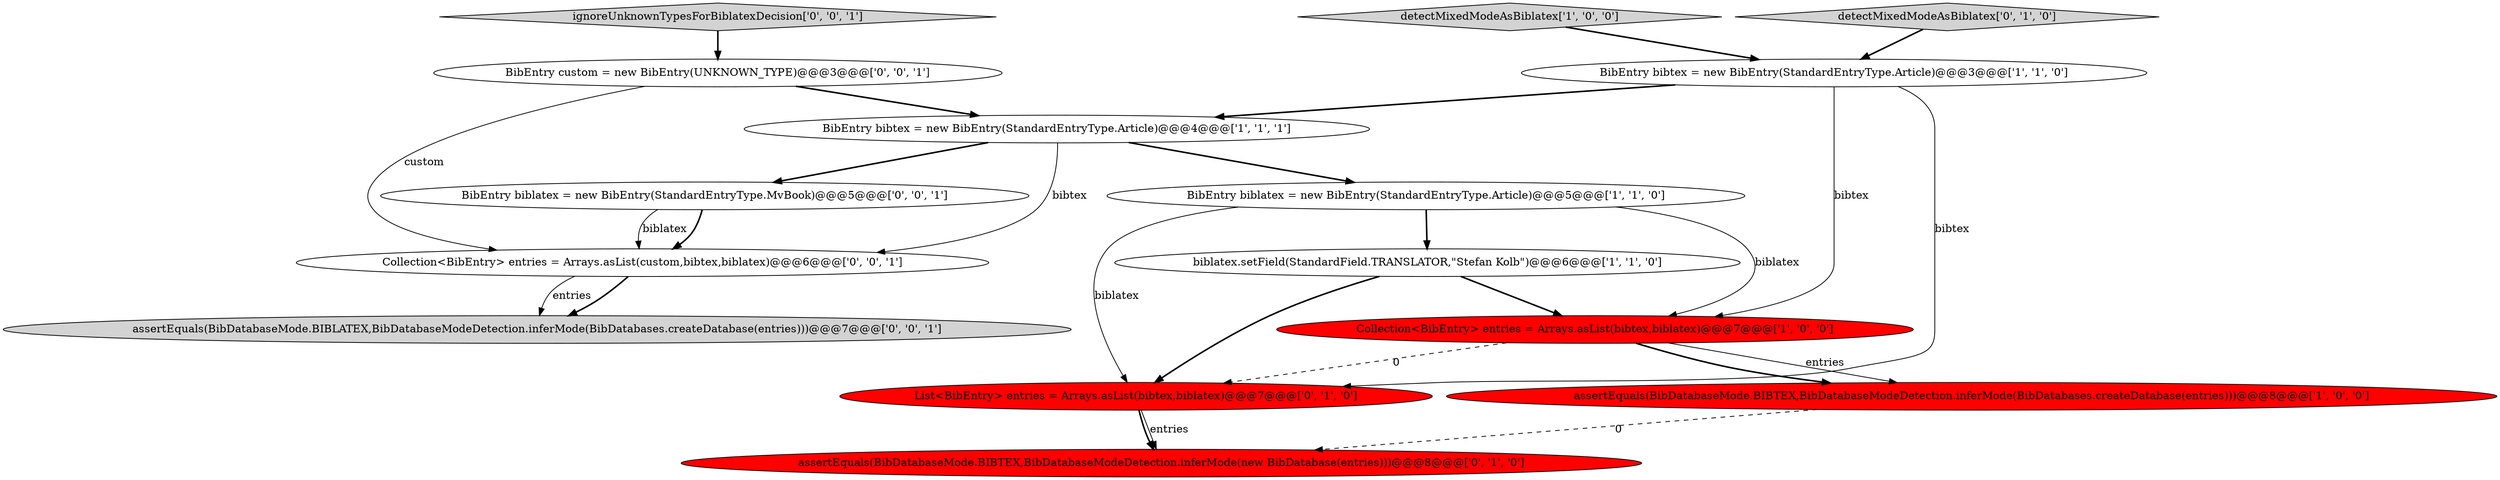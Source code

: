 digraph {
11 [style = filled, label = "BibEntry custom = new BibEntry(UNKNOWN_TYPE)@@@3@@@['0', '0', '1']", fillcolor = white, shape = ellipse image = "AAA0AAABBB3BBB"];
13 [style = filled, label = "assertEquals(BibDatabaseMode.BIBLATEX,BibDatabaseModeDetection.inferMode(BibDatabases.createDatabase(entries)))@@@7@@@['0', '0', '1']", fillcolor = lightgray, shape = ellipse image = "AAA0AAABBB3BBB"];
1 [style = filled, label = "biblatex.setField(StandardField.TRANSLATOR,\"Stefan Kolb\")@@@6@@@['1', '1', '0']", fillcolor = white, shape = ellipse image = "AAA0AAABBB1BBB"];
7 [style = filled, label = "detectMixedModeAsBiblatex['0', '1', '0']", fillcolor = lightgray, shape = diamond image = "AAA0AAABBB2BBB"];
8 [style = filled, label = "List<BibEntry> entries = Arrays.asList(bibtex,biblatex)@@@7@@@['0', '1', '0']", fillcolor = red, shape = ellipse image = "AAA1AAABBB2BBB"];
10 [style = filled, label = "ignoreUnknownTypesForBiblatexDecision['0', '0', '1']", fillcolor = lightgray, shape = diamond image = "AAA0AAABBB3BBB"];
14 [style = filled, label = "BibEntry biblatex = new BibEntry(StandardEntryType.MvBook)@@@5@@@['0', '0', '1']", fillcolor = white, shape = ellipse image = "AAA0AAABBB3BBB"];
6 [style = filled, label = "detectMixedModeAsBiblatex['1', '0', '0']", fillcolor = lightgray, shape = diamond image = "AAA0AAABBB1BBB"];
3 [style = filled, label = "assertEquals(BibDatabaseMode.BIBTEX,BibDatabaseModeDetection.inferMode(BibDatabases.createDatabase(entries)))@@@8@@@['1', '0', '0']", fillcolor = red, shape = ellipse image = "AAA1AAABBB1BBB"];
5 [style = filled, label = "BibEntry bibtex = new BibEntry(StandardEntryType.Article)@@@3@@@['1', '1', '0']", fillcolor = white, shape = ellipse image = "AAA0AAABBB1BBB"];
2 [style = filled, label = "Collection<BibEntry> entries = Arrays.asList(bibtex,biblatex)@@@7@@@['1', '0', '0']", fillcolor = red, shape = ellipse image = "AAA1AAABBB1BBB"];
4 [style = filled, label = "BibEntry biblatex = new BibEntry(StandardEntryType.Article)@@@5@@@['1', '1', '0']", fillcolor = white, shape = ellipse image = "AAA0AAABBB1BBB"];
12 [style = filled, label = "Collection<BibEntry> entries = Arrays.asList(custom,bibtex,biblatex)@@@6@@@['0', '0', '1']", fillcolor = white, shape = ellipse image = "AAA0AAABBB3BBB"];
9 [style = filled, label = "assertEquals(BibDatabaseMode.BIBTEX,BibDatabaseModeDetection.inferMode(new BibDatabase(entries)))@@@8@@@['0', '1', '0']", fillcolor = red, shape = ellipse image = "AAA1AAABBB2BBB"];
0 [style = filled, label = "BibEntry bibtex = new BibEntry(StandardEntryType.Article)@@@4@@@['1', '1', '1']", fillcolor = white, shape = ellipse image = "AAA0AAABBB1BBB"];
5->2 [style = solid, label="bibtex"];
5->8 [style = solid, label="bibtex"];
0->12 [style = solid, label="bibtex"];
1->8 [style = bold, label=""];
2->3 [style = bold, label=""];
4->8 [style = solid, label="biblatex"];
2->8 [style = dashed, label="0"];
8->9 [style = solid, label="entries"];
12->13 [style = bold, label=""];
6->5 [style = bold, label=""];
7->5 [style = bold, label=""];
11->0 [style = bold, label=""];
0->14 [style = bold, label=""];
5->0 [style = bold, label=""];
3->9 [style = dashed, label="0"];
0->4 [style = bold, label=""];
14->12 [style = bold, label=""];
8->9 [style = bold, label=""];
4->2 [style = solid, label="biblatex"];
12->13 [style = solid, label="entries"];
1->2 [style = bold, label=""];
4->1 [style = bold, label=""];
11->12 [style = solid, label="custom"];
2->3 [style = solid, label="entries"];
14->12 [style = solid, label="biblatex"];
10->11 [style = bold, label=""];
}
